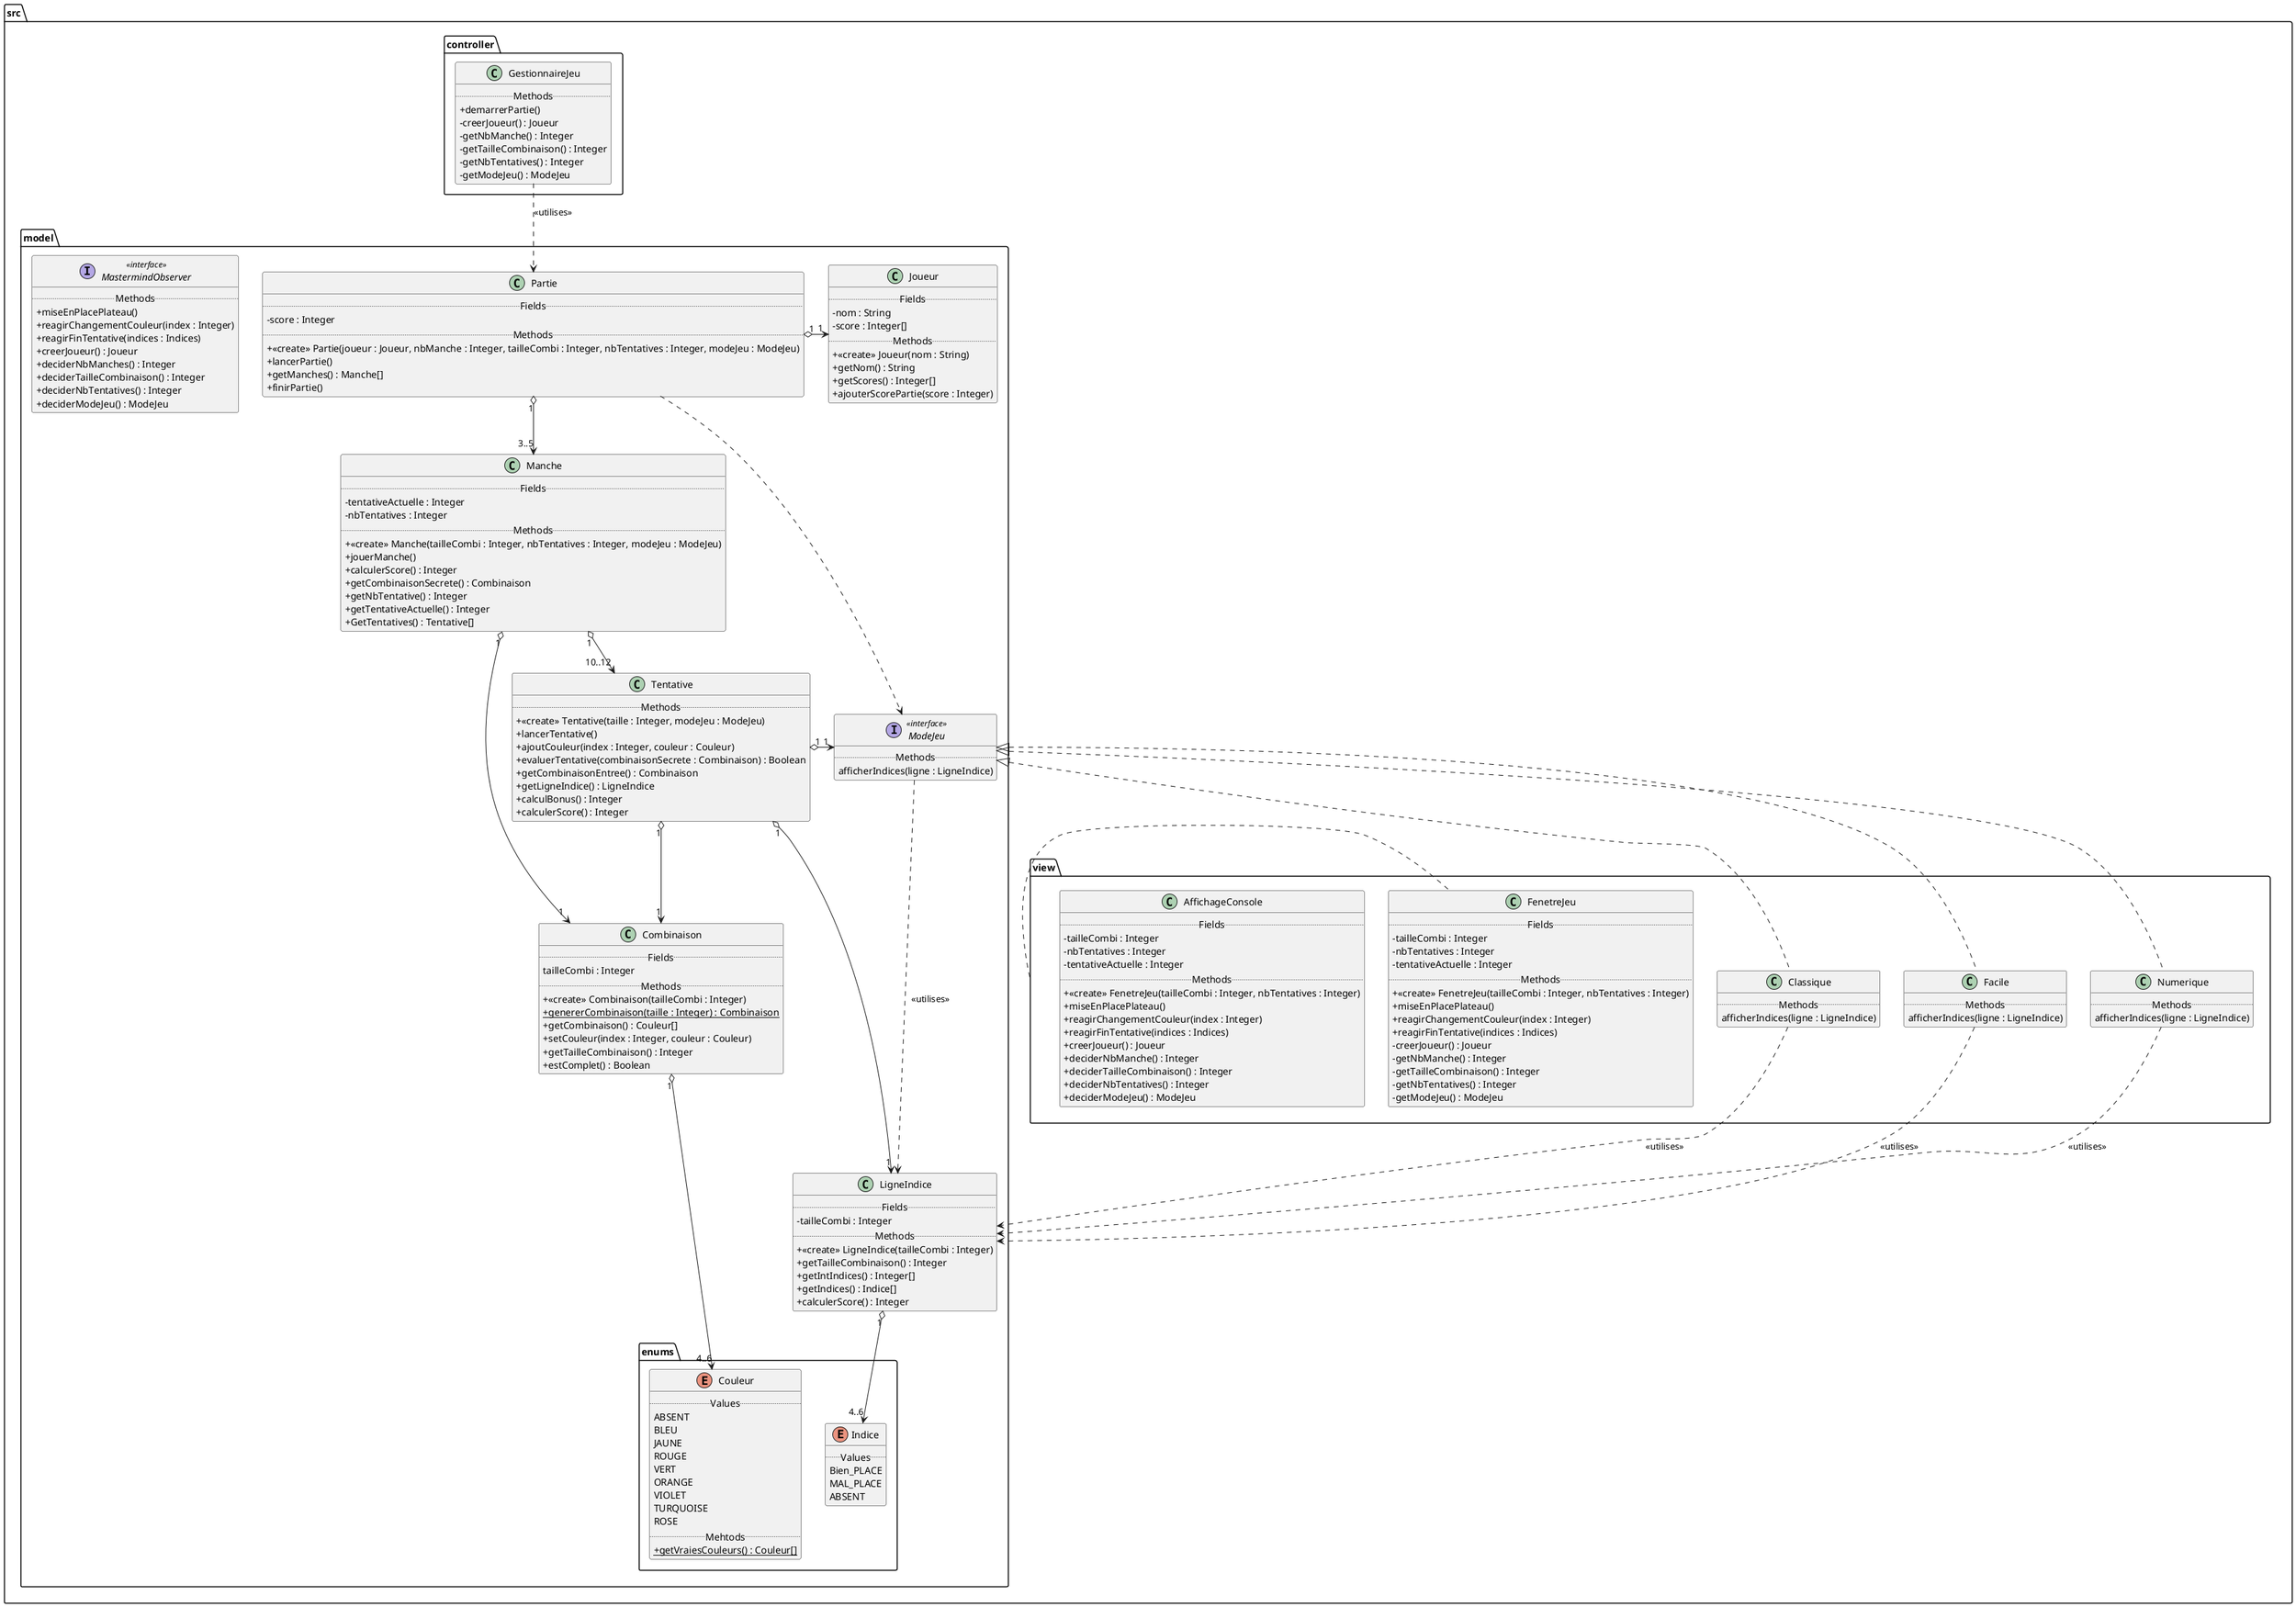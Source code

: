 @startuml
skinparam classAttributeIconSize 0

package src{
    package model{
        package enums{
            enum Couleur{
                ..Values..
                ABSENT
                BLEU
                JAUNE
                ROUGE
                VERT
                ORANGE
                VIOLET
                TURQUOISE
                ROSE
                ..Mehtods..
                + getVraiesCouleurs() : Couleur[] {static}
            }
            enum Indice{
                ..Values..
                Bien_PLACE
                MAL_PLACE
                ABSENT
            }
        }
        class Combinaison{
            ..Fields..
            tailleCombi : Integer
            ..Methods..
            + <<create>> Combinaison(tailleCombi : Integer)
            + genererCombinaison(taille : Integer) : Combinaison {static}
            + getCombinaison() : Couleur[]
            + setCouleur(index : Integer, couleur : Couleur)
            + getTailleCombinaison() : Integer
            + estComplet() : Boolean
        }
        class Joueur{
            ..Fields..
            - nom : String
            - score : Integer[]
            ..Methods..
            + <<create>> Joueur(nom : String)
            + getNom() : String
            + getScores() : Integer[]
            + ajouterScorePartie(score : Integer)
        }
        class LigneIndice{
            ..Fields..
            - tailleCombi : Integer
            ..Methods..
            + <<create>> LigneIndice(tailleCombi : Integer)
            + getTailleCombinaison() : Integer
            + getIntIndices() : Integer[]
            + getIndices() : Indice[]
            + calculerScore() : Integer
        }
        class Manche{
            ..Fields..
            - tentativeActuelle : Integer
            - nbTentatives : Integer
            ..Methods..
            + <<create>> Manche(tailleCombi : Integer, nbTentatives : Integer, modeJeu : ModeJeu)
            + jouerManche()
            + calculerScore() : Integer
            + getCombinaisonSecrete() : Combinaison
            + getNbTentative() : Integer
            + getTentativeActuelle() : Integer
            + GetTentatives() : Tentative[]
        }
        interface ModeJeu <<interface>>{
            ..Methods..
            afficherIndices(ligne : LigneIndice)
        }
        class Partie{
            ..Fields..
            - score : Integer
            ..Methods..
            + <<create>> Partie(joueur : Joueur, nbManche : Integer, tailleCombi : Integer, nbTentatives : Integer, modeJeu : ModeJeu)
            + lancerPartie()
            + getManches() : Manche[]
            + finirPartie()
        }
        class Tentative{
            ..Methods..
            + <<create>> Tentative(taille : Integer, modeJeu : ModeJeu)
            + lancerTentative()
            + ajoutCouleur(index : Integer, couleur : Couleur)
            + evaluerTentative(combinaisonSecrete : Combinaison) : Boolean
            + getCombinaisonEntree() : Combinaison
            + getLigneIndice() : LigneIndice
            + calculBonus() : Integer
            + calculerScore() : Integer
        }
        interface MastermindObserver <<interface>>{
            ..Methods..
            + miseEnPlacePlateau()
            + reagirChangementCouleur(index : Integer)
            + reagirFinTentative(indices : Indices)
            + creerJoueur() : Joueur
            + deciderNbManches() : Integer
            + deciderTailleCombinaison() : Integer
            + deciderNbTentatives() : Integer
            + deciderModeJeu() : ModeJeu
        }
    }
    package view{
        class Classique{
            ..Methods..
            afficherIndices(ligne : LigneIndice)
        }
        class Facile{
            ..Methods..
            afficherIndices(ligne : LigneIndice)
        }
        class Numerique{
            ..Methods..
            afficherIndices(ligne : LigneIndice)
        }
        class AffichageConsole{
            ..Fields..
            - tailleCombi : Integer
            - nbTentatives : Integer
            - tentativeActuelle : Integer
            ..Methods..
            + <<create>> FenetreJeu(tailleCombi : Integer, nbTentatives : Integer)
            + miseEnPlacePlateau()
            + reagirChangementCouleur(index : Integer)
            + reagirFinTentative(indices : Indices)
            + creerJoueur() : Joueur
            + deciderNbManche() : Integer
            + deciderTailleCombinaison() : Integer
            + deciderNbTentatives() : Integer
            + deciderModeJeu() : ModeJeu
        }
        class FenetreJeu{
            ..Fields..
            - tailleCombi : Integer
            - nbTentatives : Integer
            - tentativeActuelle : Integer
            ..Methods..
            + <<create>> FenetreJeu(tailleCombi : Integer, nbTentatives : Integer)
            + miseEnPlacePlateau()
            + reagirChangementCouleur(index : Integer)
            + reagirFinTentative(indices : Indices)
            - creerJoueur() : Joueur
            - getNbManche() : Integer
            - getTailleCombinaison() : Integer
            - getNbTentatives() : Integer
            - getModeJeu() : ModeJeu
        }
    }
    package controller{
        class GestionnaireJeu{
            ..Methods..
            + demarrerPartie()
            - creerJoueur() : Joueur
            - getNbManche() : Integer
            - getTailleCombinaison() : Integer
            - getNbTentatives() : Integer
            - getModeJeu() : ModeJeu
        }
    }
}

src.controller.GestionnaireJeu ..> src.model.Partie : <<utilises>>


src.model.Combinaison "1" o--> "4..6" src.model.enums.Couleur

src.model.LigneIndice "1" o--> "4..6" src.model.enums.Indice

src.model.Manche "1" o--> "10..12" src.model.Tentative
src.model.Manche "1" o--> "1" src.model.Combinaison

src.model.ModeJeu ...> src.model.LigneIndice : <<utilises>>
src.model.ModeJeu <|.. src.view.Classique
src.model.ModeJeu <|.. src.view.Facile
src.model.ModeJeu <|.. src.view.Numerique

src.model.Partie "1" o-> "1" src.model.Joueur
src.model.Partie "1" o--> "3..5" src.model.Manche
src.model.Partie .> src.model.ModeJeu

src.model.Tentative "1" o--> "1" src.model.Combinaison
src.model.Tentative "1" o--> "1" src.model.LigneIndice
src.model.Tentative "1" o-> "1" src.model.ModeJeu


src.view.FenetreJeu

src.view.Classique ..> src.model.LigneIndice : <<utilises>>

src.view.Facile ..> src.model.LigneIndice : <<utilises>>

src.view.Numerique ..> src.model.LigneIndice : <<utilises>>

@enduml